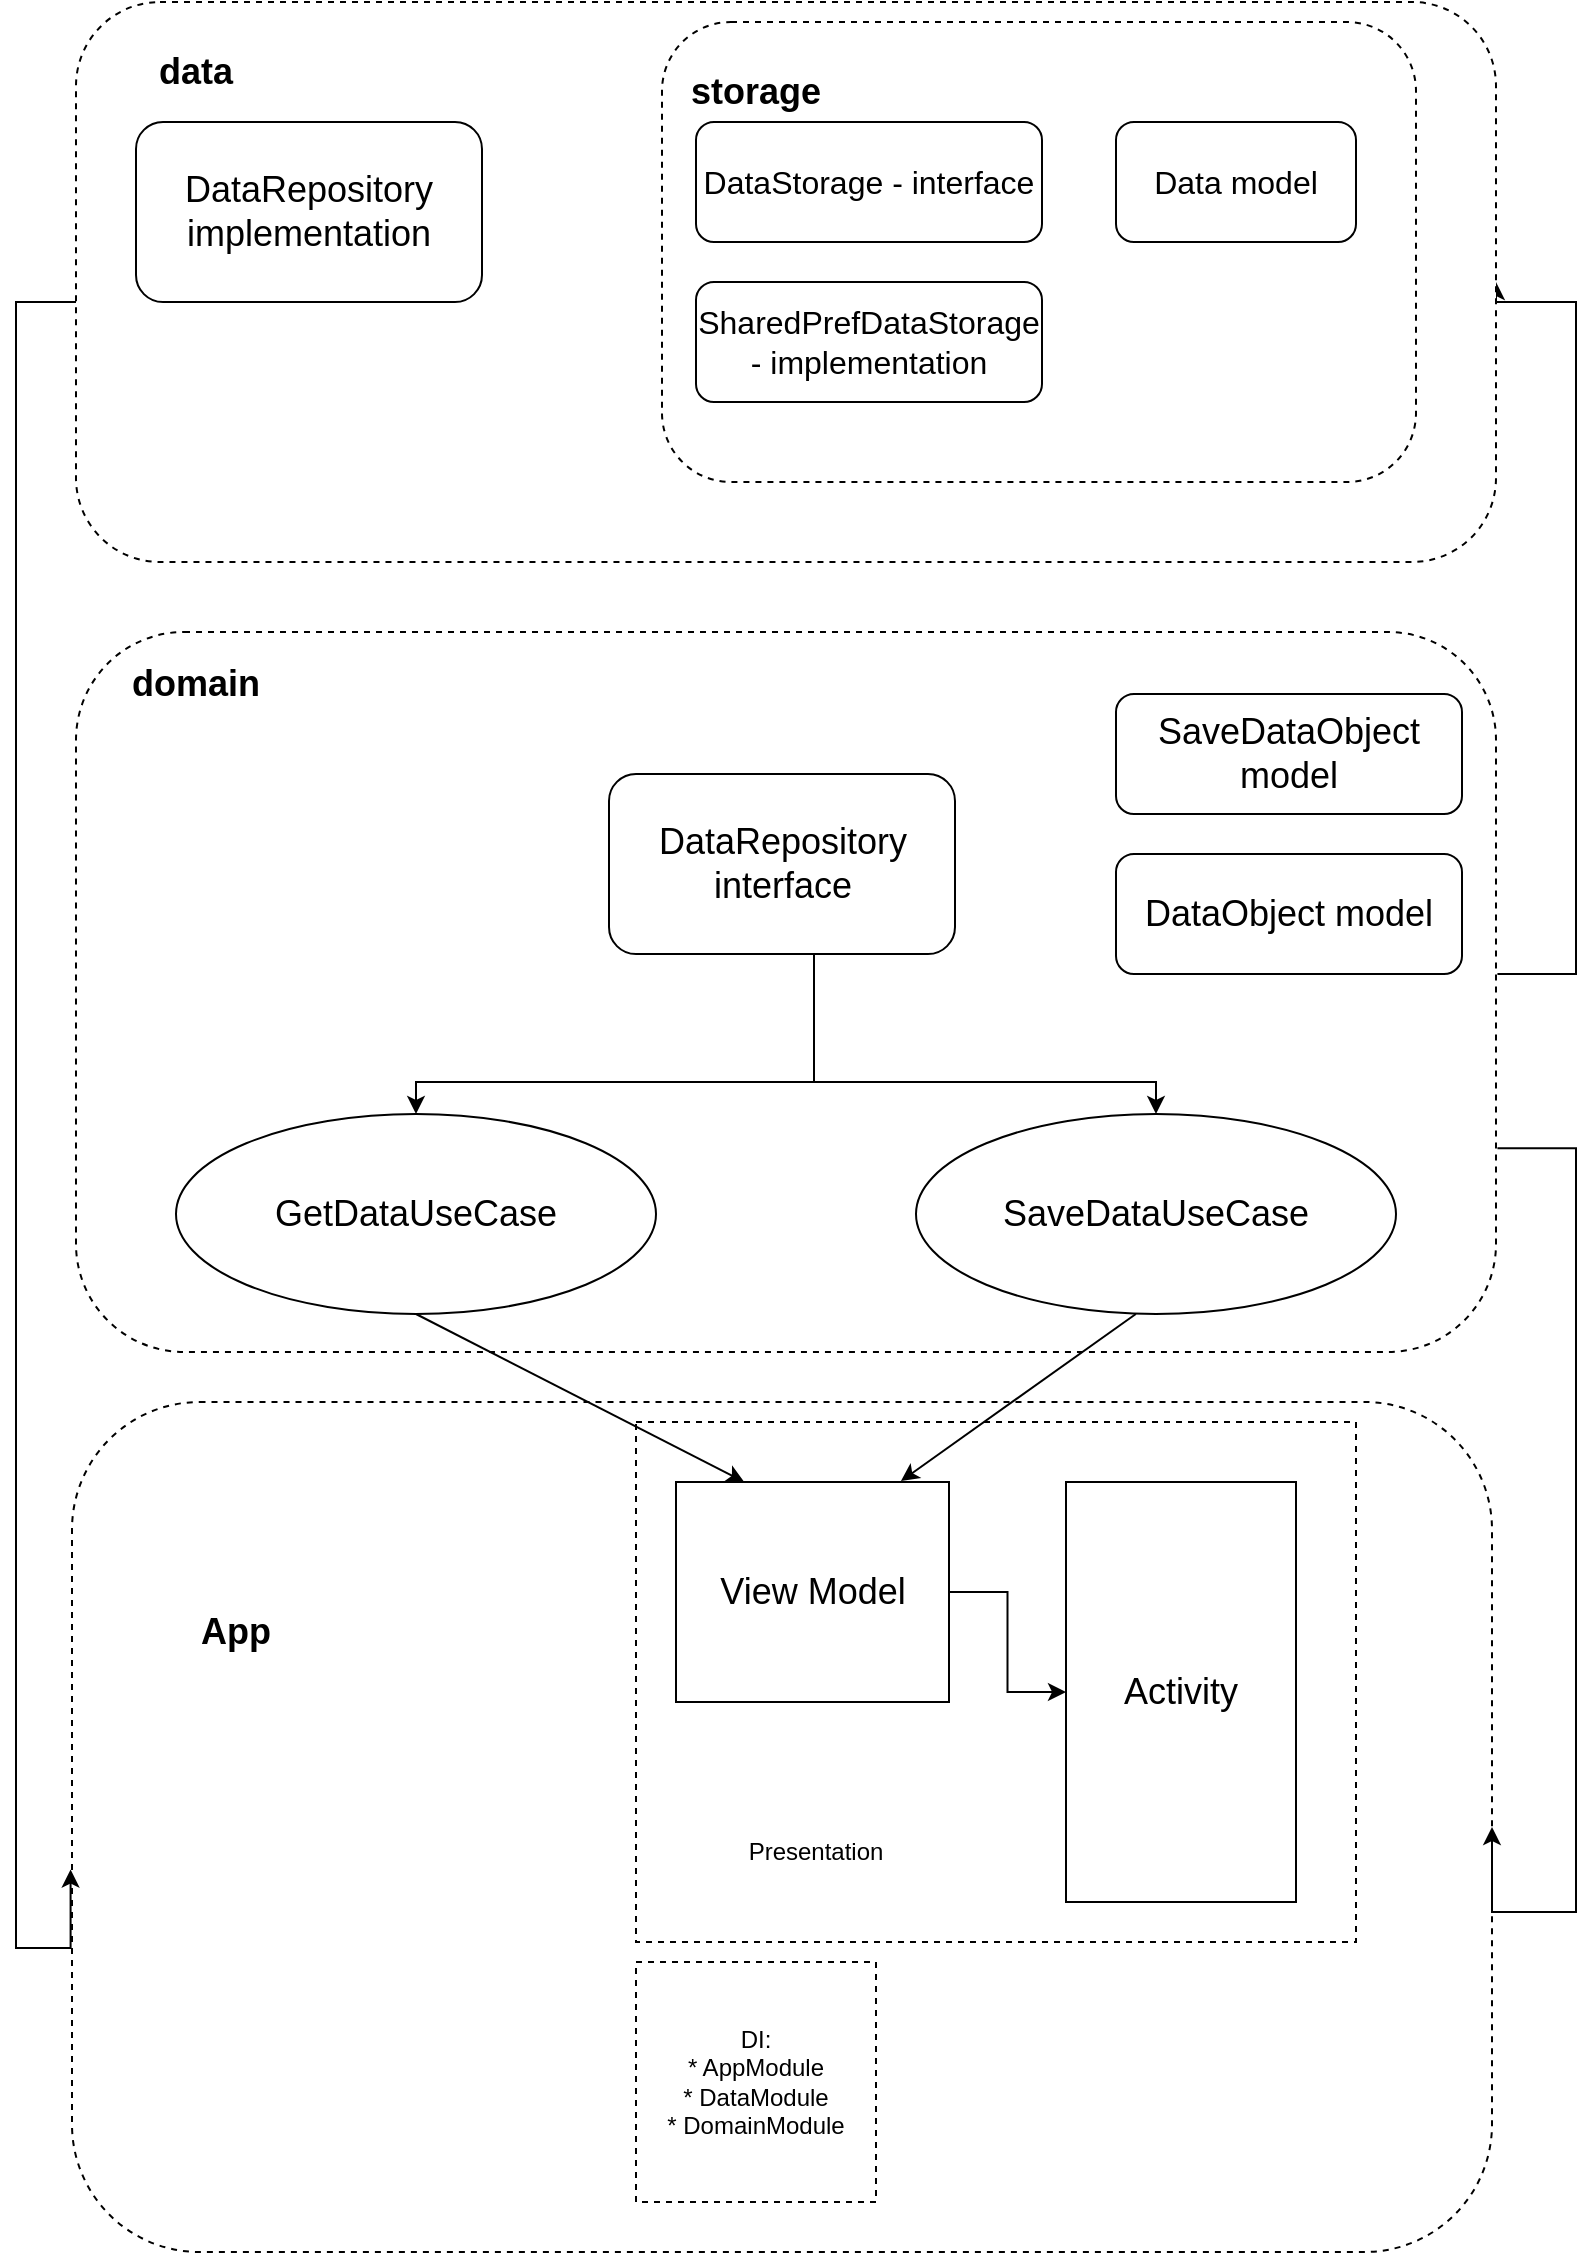 <mxfile version="24.2.5" type="device">
  <diagram name="Страница — 1" id="Fct4o-HsfD2011tmmUcq">
    <mxGraphModel dx="1434" dy="844" grid="1" gridSize="10" guides="1" tooltips="1" connect="1" arrows="1" fold="1" page="1" pageScale="1" pageWidth="827" pageHeight="1169" math="0" shadow="0">
      <root>
        <mxCell id="0" />
        <mxCell id="1" parent="0" />
        <mxCell id="p9Qr0CqJ0oXqpIVpf6uS-19" value="" style="rounded=1;whiteSpace=wrap;html=1;dashed=1;" parent="1" vertex="1">
          <mxGeometry x="48" y="710" width="710" height="425" as="geometry" />
        </mxCell>
        <mxCell id="JGzZhxUqPo03SK6sQBMh-1" value="" style="rounded=0;whiteSpace=wrap;html=1;dashed=1;" vertex="1" parent="1">
          <mxGeometry x="330" y="720" width="360" height="260" as="geometry" />
        </mxCell>
        <mxCell id="_I0f61zJZo2PNxjewMTS-21" style="edgeStyle=orthogonalEdgeStyle;rounded=0;orthogonalLoop=1;jettySize=auto;html=1;entryX=1;entryY=0.5;entryDx=0;entryDy=0;exitX=1.001;exitY=0.717;exitDx=0;exitDy=0;exitPerimeter=0;" parent="1" source="p9Qr0CqJ0oXqpIVpf6uS-18" target="p9Qr0CqJ0oXqpIVpf6uS-19" edge="1">
          <mxGeometry relative="1" as="geometry">
            <Array as="points">
              <mxPoint x="800" y="583" />
              <mxPoint x="800" y="965" />
            </Array>
          </mxGeometry>
        </mxCell>
        <mxCell id="_I0f61zJZo2PNxjewMTS-23" style="edgeStyle=orthogonalEdgeStyle;rounded=0;orthogonalLoop=1;jettySize=auto;html=1;entryX=1;entryY=0.5;entryDx=0;entryDy=0;exitX=1.001;exitY=0.475;exitDx=0;exitDy=0;exitPerimeter=0;" parent="1" source="p9Qr0CqJ0oXqpIVpf6uS-18" target="_I0f61zJZo2PNxjewMTS-1" edge="1">
          <mxGeometry relative="1" as="geometry">
            <Array as="points">
              <mxPoint x="800" y="496" />
              <mxPoint x="800" y="160" />
              <mxPoint x="760" y="160" />
            </Array>
          </mxGeometry>
        </mxCell>
        <mxCell id="p9Qr0CqJ0oXqpIVpf6uS-18" value="" style="rounded=1;whiteSpace=wrap;html=1;dashed=1;" parent="1" vertex="1">
          <mxGeometry x="50" y="325" width="710" height="360" as="geometry" />
        </mxCell>
        <mxCell id="p9Qr0CqJ0oXqpIVpf6uS-5" value="GetDataUseCase" style="ellipse;whiteSpace=wrap;html=1;fontSize=18;" parent="1" vertex="1">
          <mxGeometry x="100" y="566" width="240" height="100" as="geometry" />
        </mxCell>
        <mxCell id="JFExiVI9gdK3KiD5ynz--5" style="edgeStyle=orthogonalEdgeStyle;rounded=0;orthogonalLoop=1;jettySize=auto;html=1;entryX=0;entryY=0.5;entryDx=0;entryDy=0;" parent="1" source="p9Qr0CqJ0oXqpIVpf6uS-9" target="JFExiVI9gdK3KiD5ynz--1" edge="1">
          <mxGeometry relative="1" as="geometry" />
        </mxCell>
        <mxCell id="p9Qr0CqJ0oXqpIVpf6uS-9" value="View Model" style="rounded=0;whiteSpace=wrap;html=1;fontSize=18;" parent="1" vertex="1">
          <mxGeometry x="350" y="750" width="136.5" height="110" as="geometry" />
        </mxCell>
        <mxCell id="p9Qr0CqJ0oXqpIVpf6uS-12" value="" style="endArrow=classic;html=1;rounded=0;entryX=0.824;entryY=-0.004;entryDx=0;entryDy=0;entryPerimeter=0;exitX=0.458;exitY=1;exitDx=0;exitDy=0;exitPerimeter=0;" parent="1" source="p9Qr0CqJ0oXqpIVpf6uS-22" target="p9Qr0CqJ0oXqpIVpf6uS-9" edge="1">
          <mxGeometry width="50" height="50" relative="1" as="geometry">
            <mxPoint x="453.04" y="605.04" as="sourcePoint" />
            <mxPoint x="440" y="670" as="targetPoint" />
          </mxGeometry>
        </mxCell>
        <mxCell id="p9Qr0CqJ0oXqpIVpf6uS-14" value="" style="endArrow=classic;html=1;rounded=0;entryX=0.25;entryY=0;entryDx=0;entryDy=0;exitX=0.5;exitY=1;exitDx=0;exitDy=0;" parent="1" source="p9Qr0CqJ0oXqpIVpf6uS-5" target="p9Qr0CqJ0oXqpIVpf6uS-9" edge="1">
          <mxGeometry width="50" height="50" relative="1" as="geometry">
            <mxPoint x="360" y="608" as="sourcePoint" />
            <mxPoint x="399" y="690" as="targetPoint" />
          </mxGeometry>
        </mxCell>
        <mxCell id="p9Qr0CqJ0oXqpIVpf6uS-20" value="App" style="text;html=1;align=center;verticalAlign=middle;whiteSpace=wrap;rounded=0;fontSize=18;fontStyle=1" parent="1" vertex="1">
          <mxGeometry x="100" y="810" width="60" height="30" as="geometry" />
        </mxCell>
        <mxCell id="p9Qr0CqJ0oXqpIVpf6uS-21" value="domain" style="text;html=1;align=center;verticalAlign=middle;whiteSpace=wrap;rounded=0;fontSize=18;fontStyle=1" parent="1" vertex="1">
          <mxGeometry x="80" y="336" width="60" height="30" as="geometry" />
        </mxCell>
        <mxCell id="p9Qr0CqJ0oXqpIVpf6uS-22" value="SaveDataUseCase" style="ellipse;whiteSpace=wrap;html=1;fontSize=18;" parent="1" vertex="1">
          <mxGeometry x="470" y="566" width="240" height="100" as="geometry" />
        </mxCell>
        <mxCell id="_I0f61zJZo2PNxjewMTS-1" value="" style="rounded=1;whiteSpace=wrap;html=1;dashed=1;" parent="1" vertex="1">
          <mxGeometry x="50" y="10" width="710" height="280" as="geometry" />
        </mxCell>
        <mxCell id="_I0f61zJZo2PNxjewMTS-4" value="data" style="text;html=1;align=center;verticalAlign=middle;whiteSpace=wrap;rounded=0;fontSize=18;fontStyle=1" parent="1" vertex="1">
          <mxGeometry x="80" y="30" width="60" height="30" as="geometry" />
        </mxCell>
        <mxCell id="_I0f61zJZo2PNxjewMTS-5" value="&lt;font style=&quot;font-size: 18px;&quot;&gt;DataRepository&lt;/font&gt;&lt;div&gt;&lt;font style=&quot;font-size: 18px;&quot;&gt;implementation&lt;/font&gt;&lt;/div&gt;" style="rounded=1;whiteSpace=wrap;html=1;" parent="1" vertex="1">
          <mxGeometry x="80" y="70" width="173" height="90" as="geometry" />
        </mxCell>
        <mxCell id="_I0f61zJZo2PNxjewMTS-8" value="&lt;font style=&quot;font-size: 18px;&quot;&gt;DataObject model&lt;/font&gt;" style="rounded=1;whiteSpace=wrap;html=1;" parent="1" vertex="1">
          <mxGeometry x="570" y="436" width="173" height="60" as="geometry" />
        </mxCell>
        <mxCell id="_I0f61zJZo2PNxjewMTS-9" value="&lt;font style=&quot;font-size: 18px;&quot;&gt;SaveDataObject model&lt;/font&gt;" style="rounded=1;whiteSpace=wrap;html=1;" parent="1" vertex="1">
          <mxGeometry x="570" y="356" width="173" height="60" as="geometry" />
        </mxCell>
        <mxCell id="_I0f61zJZo2PNxjewMTS-16" style="edgeStyle=orthogonalEdgeStyle;rounded=0;orthogonalLoop=1;jettySize=auto;html=1;entryX=0.5;entryY=0;entryDx=0;entryDy=0;" parent="1" source="_I0f61zJZo2PNxjewMTS-10" target="p9Qr0CqJ0oXqpIVpf6uS-5" edge="1">
          <mxGeometry relative="1" as="geometry">
            <Array as="points">
              <mxPoint x="419" y="550" />
              <mxPoint x="220" y="550" />
            </Array>
          </mxGeometry>
        </mxCell>
        <mxCell id="_I0f61zJZo2PNxjewMTS-10" value="&lt;font style=&quot;font-size: 18px;&quot;&gt;DataRepository&lt;/font&gt;&lt;div&gt;&lt;font style=&quot;font-size: 18px;&quot;&gt;interface&lt;/font&gt;&lt;/div&gt;" style="rounded=1;whiteSpace=wrap;html=1;" parent="1" vertex="1">
          <mxGeometry x="316.5" y="396" width="173" height="90" as="geometry" />
        </mxCell>
        <mxCell id="_I0f61zJZo2PNxjewMTS-14" style="edgeStyle=orthogonalEdgeStyle;rounded=0;orthogonalLoop=1;jettySize=auto;html=1;entryX=0.5;entryY=0;entryDx=0;entryDy=0;" parent="1" source="_I0f61zJZo2PNxjewMTS-10" target="p9Qr0CqJ0oXqpIVpf6uS-22" edge="1">
          <mxGeometry relative="1" as="geometry">
            <Array as="points">
              <mxPoint x="419" y="550" />
              <mxPoint x="590" y="550" />
            </Array>
          </mxGeometry>
        </mxCell>
        <mxCell id="_I0f61zJZo2PNxjewMTS-20" style="edgeStyle=orthogonalEdgeStyle;rounded=0;orthogonalLoop=1;jettySize=auto;html=1;entryX=-0.001;entryY=0.55;entryDx=0;entryDy=0;entryPerimeter=0;" parent="1" source="_I0f61zJZo2PNxjewMTS-1" target="p9Qr0CqJ0oXqpIVpf6uS-19" edge="1">
          <mxGeometry relative="1" as="geometry">
            <Array as="points">
              <mxPoint x="20" y="160" />
              <mxPoint x="20" y="983" />
            </Array>
          </mxGeometry>
        </mxCell>
        <mxCell id="EHlY4iG_hQFU9BiuOaNx-1" value="" style="rounded=1;whiteSpace=wrap;html=1;dashed=1;" parent="1" vertex="1">
          <mxGeometry x="343" y="20" width="377" height="230" as="geometry" />
        </mxCell>
        <mxCell id="EHlY4iG_hQFU9BiuOaNx-3" value="storage" style="text;html=1;align=center;verticalAlign=middle;whiteSpace=wrap;rounded=0;fontSize=18;fontStyle=1" parent="1" vertex="1">
          <mxGeometry x="360" y="40" width="60" height="30" as="geometry" />
        </mxCell>
        <mxCell id="EHlY4iG_hQFU9BiuOaNx-4" value="&lt;font style=&quot;font-size: 16px;&quot;&gt;DataStorage - interface&lt;/font&gt;" style="rounded=1;whiteSpace=wrap;html=1;" parent="1" vertex="1">
          <mxGeometry x="360" y="70" width="173" height="60" as="geometry" />
        </mxCell>
        <mxCell id="EHlY4iG_hQFU9BiuOaNx-5" value="&lt;font style=&quot;font-size: 16px;&quot;&gt;SharedPrefDataStorage - implementation&lt;/font&gt;" style="rounded=1;whiteSpace=wrap;html=1;" parent="1" vertex="1">
          <mxGeometry x="360" y="150" width="173" height="60" as="geometry" />
        </mxCell>
        <mxCell id="EHlY4iG_hQFU9BiuOaNx-7" value="&lt;font style=&quot;font-size: 16px;&quot;&gt;Data model&lt;/font&gt;" style="rounded=1;whiteSpace=wrap;html=1;" parent="1" vertex="1">
          <mxGeometry x="570" y="70" width="120" height="60" as="geometry" />
        </mxCell>
        <mxCell id="JFExiVI9gdK3KiD5ynz--1" value="Activity" style="rounded=0;whiteSpace=wrap;html=1;fontSize=18;" parent="1" vertex="1">
          <mxGeometry x="545" y="750" width="115" height="210" as="geometry" />
        </mxCell>
        <mxCell id="JGzZhxUqPo03SK6sQBMh-2" value="Presentation" style="text;html=1;align=center;verticalAlign=middle;whiteSpace=wrap;rounded=0;" vertex="1" parent="1">
          <mxGeometry x="390" y="920" width="60" height="30" as="geometry" />
        </mxCell>
        <mxCell id="JGzZhxUqPo03SK6sQBMh-3" value="DI:&lt;div&gt;* AppModule&lt;/div&gt;&lt;div&gt;* DataModule&lt;/div&gt;&lt;div&gt;* DomainModule&lt;/div&gt;" style="rounded=0;whiteSpace=wrap;html=1;dashed=1;" vertex="1" parent="1">
          <mxGeometry x="330" y="990" width="120" height="120" as="geometry" />
        </mxCell>
      </root>
    </mxGraphModel>
  </diagram>
</mxfile>
